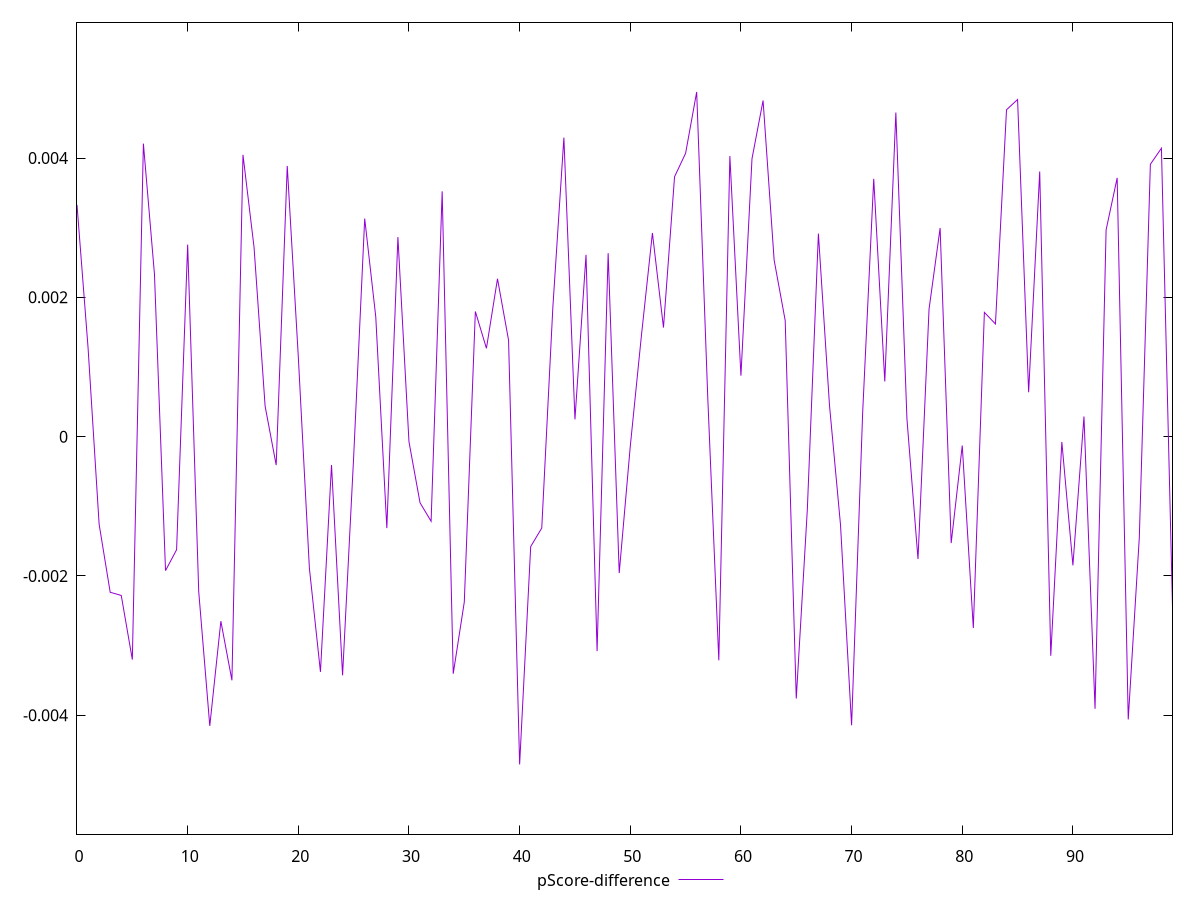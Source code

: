 reset

$pScoreDifference <<EOF
0 0.0033279813296346883
1 0.0012745850377061663
2 -0.0012582163040317784
3 -0.0022340822330700894
4 -0.0022800573012777825
5 -0.0032000235215401407
6 0.004206687150003163
7 0.002331697354294726
8 -0.0019231409691131685
9 -0.0016234205335035057
10 0.002756273363659578
11 -0.00222385027350791
12 -0.004152317656059945
13 -0.002648949919030308
14 -0.003497897528976668
15 0.004045687663164266
16 0.0027176926690579695
17 0.00043754496712422597
18 -0.0004080213125527976
19 0.0038860603887537204
20 0.00114540694595755
21 -0.0018867293917028682
22 -0.0033768710492305676
23 -0.0004071825190111733
24 -0.0034256810582953268
25 -0.0002953439555909432
26 0.0031304100207470986
27 0.001719162015709541
28 -0.0013127106266890287
29 0.002864770369131575
30 -0.00007293777388750478
31 -0.0009492486391181054
32 -0.0012146344495506112
33 0.0035215770473331354
34 -0.003403103004896324
35 -0.002373135331798948
36 0.0017967339220024137
37 0.001268208199442289
38 0.0022670539914196874
39 0.0013849513866156515
40 -0.00470597323872346
41 -0.0015778244706212696
42 -0.0013117669245226171
43 0.0018496587200663717
44 0.004293056307818621
45 0.00024834117945282674
46 0.002610111217925315
47 -0.0030790373127873583
48 0.0026343670950580433
49 -0.0019583493464783164
50 -0.0001375038903060899
51 0.0014401897086162574
52 0.0029234278954046733
53 0.0015665497064328848
54 0.003731053798823769
55 0.004068157331468036
56 0.004948322627353008
57 0.0005687961404132746
58 -0.0032104294485651996
59 0.0040274202230992096
60 0.0008744295980612216
61 0.003990719138876608
62 0.004825393361526598
63 0.0025342241844907853
64 0.0016666213676057584
65 -0.003759495946885072
66 -0.0010457043554823464
67 0.00291454307872685
68 0.00045461646186129023
69 -0.0012691107578057803
70 -0.004143168711477796
71 0.00034419664918095005
72 0.0037010971737740928
73 0.0007924994597999779
74 0.004652474114053895
75 0.00025841757523048514
76 -0.0017567045811758275
77 0.0018317533438791944
78 0.0029952018327954466
79 -0.001527522526347358
80 -0.00012788205044433898
81 -0.0027471338869768935
82 0.001784124896102135
83 0.0016176351133679878
84 0.004692491204791205
85 0.004839987479546504
86 0.0006378549718013549
87 0.0038064359371405843
88 -0.0031458633227685606
89 -0.0000765193719507451
90 -0.0018472595839521544
91 0.000289306707337289
92 -0.0039061342595771986
93 0.002967749093979566
94 0.003714592715588272
95 -0.0040591607751711
96 -0.0014491263817922873
97 0.003909983346670143
98 0.004140419751873625
99 -0.0024448019117622177
EOF

set key outside below
set xrange [0:99]
set yrange [-0.00570597323872346:0.005948322627353008]
set trange [-0.00570597323872346:0.005948322627353008]
set terminal svg size 640, 500 enhanced background rgb 'white'
set output "reports/report_00030_2021-02-24T20-42-31.540Z/speed-index/samples/music/pScore-difference/values.svg"

plot $pScoreDifference title "pScore-difference" with line

reset
